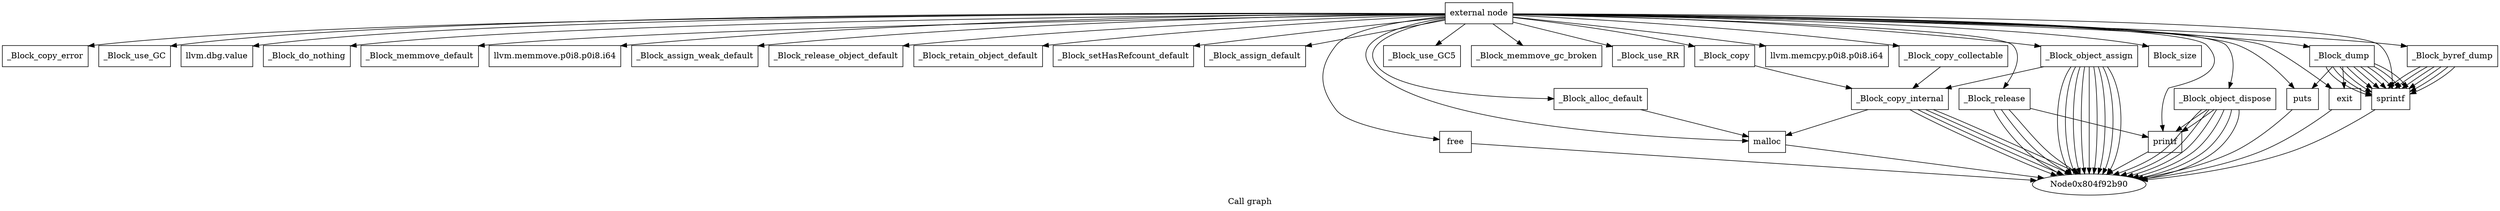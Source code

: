 digraph "Call graph" {
	label="Call graph";

	Node0x804f92b60 [shape=record,label="{external node}"];
	Node0x804f92b60 -> Node0x804f92bf0;
	Node0x804f92b60 -> Node0x804f92c50;
	Node0x804f92b60 -> Node0x804f92cb0;
	Node0x804f92b60 -> Node0x804f92d10;
	Node0x804f92b60 -> Node0x804f92d70;
	Node0x804f92b60 -> Node0x804f92dd0;
	Node0x804f92b60 -> Node0x804f92e30;
	Node0x804f92b60 -> Node0x804f92e90;
	Node0x804f92b60 -> Node0x804f92ef0;
	Node0x804f92b60 -> Node0x804f92f50;
	Node0x804f92b60 -> Node0x804f92fb0;
	Node0x804f92b60 -> Node0x804f93010;
	Node0x804f92b60 -> Node0x804f93070;
	Node0x804f92b60 -> Node0x804f930d0;
	Node0x804f92b60 -> Node0x804f93130;
	Node0x804f92b60 -> Node0x804f93190;
	Node0x804f92b60 -> Node0x804f931f0;
	Node0x804f92b60 -> Node0x804f93250;
	Node0x804f92b60 -> Node0x804f93310;
	Node0x804f92b60 -> Node0x804f93370;
	Node0x804f92b60 -> Node0x804f933d0;
	Node0x804f92b60 -> Node0x804f93430;
	Node0x804f92b60 -> Node0x804f93490;
	Node0x804f92b60 -> Node0x804f934f0;
	Node0x804f92b60 -> Node0x804f93550;
	Node0x804f92b60 -> Node0x804f935b0;
	Node0x804f92b60 -> Node0x804f93610;
	Node0x804f92b60 -> Node0x804f93670;
	Node0x804f92b60 -> Node0x804f936d0;
	Node0x804f92b60 -> Node0x804f93730;
	Node0x804f92bf0 [shape=record,label="{_Block_copy_error}"];
	Node0x804f92c50 [shape=record,label="{_Block_use_GC}"];
	Node0x804f92cb0 [shape=record,label="{llvm.dbg.value}"];
	Node0x804f92d10 [shape=record,label="{_Block_do_nothing}"];
	Node0x804f92d70 [shape=record,label="{_Block_memmove_default}"];
	Node0x804f92dd0 [shape=record,label="{llvm.memmove.p0i8.p0i8.i64}"];
	Node0x804f92e30 [shape=record,label="{_Block_assign_weak_default}"];
	Node0x804f92e90 [shape=record,label="{_Block_release_object_default}"];
	Node0x804f92ef0 [shape=record,label="{_Block_retain_object_default}"];
	Node0x804f92f50 [shape=record,label="{_Block_setHasRefcount_default}"];
	Node0x804f92fb0 [shape=record,label="{_Block_assign_default}"];
	Node0x804f93490 [shape=record,label="{Block_size}"];
	Node0x804f93010 [shape=record,label="{free}"];
	Node0x804f93010 -> Node0x804f92b90;
	Node0x804f93070 [shape=record,label="{_Block_alloc_default}"];
	Node0x804f93070 -> Node0x804f930d0;
	Node0x804f930d0 [shape=record,label="{malloc}"];
	Node0x804f930d0 -> Node0x804f92b90;
	Node0x804f93130 [shape=record,label="{_Block_use_GC5}"];
	Node0x804f93190 [shape=record,label="{_Block_memmove_gc_broken}"];
	Node0x804f931f0 [shape=record,label="{_Block_use_RR}"];
	Node0x804f93250 [shape=record,label="{_Block_copy}"];
	Node0x804f93250 -> Node0x804f932b0;
	Node0x804f932b0 [shape=record,label="{_Block_copy_internal}"];
	Node0x804f932b0 -> Node0x804f92b90;
	Node0x804f932b0 -> Node0x804f930d0;
	Node0x804f932b0 -> Node0x804f92b90;
	Node0x804f932b0 -> Node0x804f92b90;
	Node0x804f932b0 -> Node0x804f92b90;
	Node0x804f93310 [shape=record,label="{llvm.memcpy.p0i8.p0i8.i64}"];
	Node0x804f93370 [shape=record,label="{_Block_release}"];
	Node0x804f93370 -> Node0x804f92b90;
	Node0x804f93370 -> Node0x804f92b90;
	Node0x804f93370 -> Node0x804f92b90;
	Node0x804f93370 -> Node0x804f933d0;
	Node0x804f933d0 [shape=record,label="{printf}"];
	Node0x804f933d0 -> Node0x804f92b90;
	Node0x804f93430 [shape=record,label="{_Block_copy_collectable}"];
	Node0x804f93430 -> Node0x804f932b0;
	Node0x804f934f0 [shape=record,label="{_Block_object_assign}"];
	Node0x804f934f0 -> Node0x804f92b90;
	Node0x804f934f0 -> Node0x804f92b90;
	Node0x804f934f0 -> Node0x804f92b90;
	Node0x804f934f0 -> Node0x804f92b90;
	Node0x804f934f0 -> Node0x804f92b90;
	Node0x804f934f0 -> Node0x804f92b90;
	Node0x804f934f0 -> Node0x804f932b0;
	Node0x804f934f0 -> Node0x804f92b90;
	Node0x804f934f0 -> Node0x804f92b90;
	Node0x804f934f0 -> Node0x804f92b90;
	Node0x804f93550 [shape=record,label="{_Block_object_dispose}"];
	Node0x804f93550 -> Node0x804f933d0;
	Node0x804f93550 -> Node0x804f92b90;
	Node0x804f93550 -> Node0x804f92b90;
	Node0x804f93550 -> Node0x804f92b90;
	Node0x804f93550 -> Node0x804f92b90;
	Node0x804f93550 -> Node0x804f92b90;
	Node0x804f93550 -> Node0x804f933d0;
	Node0x804f93550 -> Node0x804f92b90;
	Node0x804f935b0 [shape=record,label="{_Block_dump}"];
	Node0x804f935b0 -> Node0x804f93610;
	Node0x804f935b0 -> Node0x804f93670;
	Node0x804f935b0 -> Node0x804f936d0;
	Node0x804f935b0 -> Node0x804f936d0;
	Node0x804f935b0 -> Node0x804f936d0;
	Node0x804f935b0 -> Node0x804f936d0;
	Node0x804f935b0 -> Node0x804f936d0;
	Node0x804f935b0 -> Node0x804f936d0;
	Node0x804f935b0 -> Node0x804f936d0;
	Node0x804f935b0 -> Node0x804f936d0;
	Node0x804f935b0 -> Node0x804f936d0;
	Node0x804f93610 [shape=record,label="{puts}"];
	Node0x804f93610 -> Node0x804f92b90;
	Node0x804f93670 [shape=record,label="{exit}"];
	Node0x804f93670 -> Node0x804f92b90;
	Node0x804f936d0 [shape=record,label="{sprintf}"];
	Node0x804f936d0 -> Node0x804f92b90;
	Node0x804f93730 [shape=record,label="{_Block_byref_dump}"];
	Node0x804f93730 -> Node0x804f936d0;
	Node0x804f93730 -> Node0x804f936d0;
	Node0x804f93730 -> Node0x804f936d0;
	Node0x804f93730 -> Node0x804f936d0;
	Node0x804f93730 -> Node0x804f936d0;
	Node0x804f93730 -> Node0x804f936d0;
}

